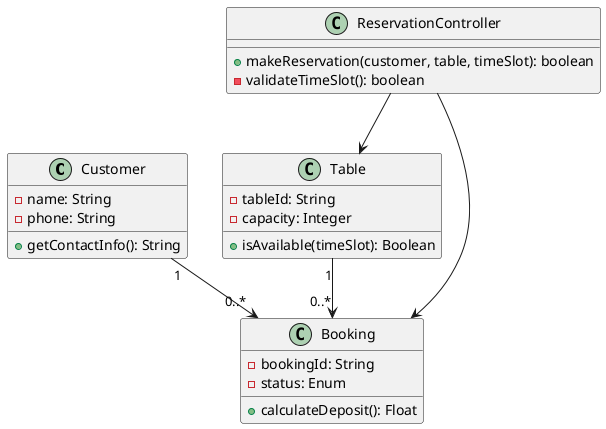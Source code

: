 @startuml DesignClassDiagram
class Customer {
  -name: String
  -phone: String
  +getContactInfo(): String
}

class Table {
  -tableId: String
  -capacity: Integer
  +isAvailable(timeSlot): Boolean
}

class Booking {
  -bookingId: String
  -status: Enum
  +calculateDeposit(): Float
}

class ReservationController {
  +makeReservation(customer, table, timeSlot): boolean
  -validateTimeSlot(): boolean
}

Customer "1" --> "0..*" Booking
Table "1" --> "0..*" Booking
ReservationController --> Booking
ReservationController --> Table
@enduml